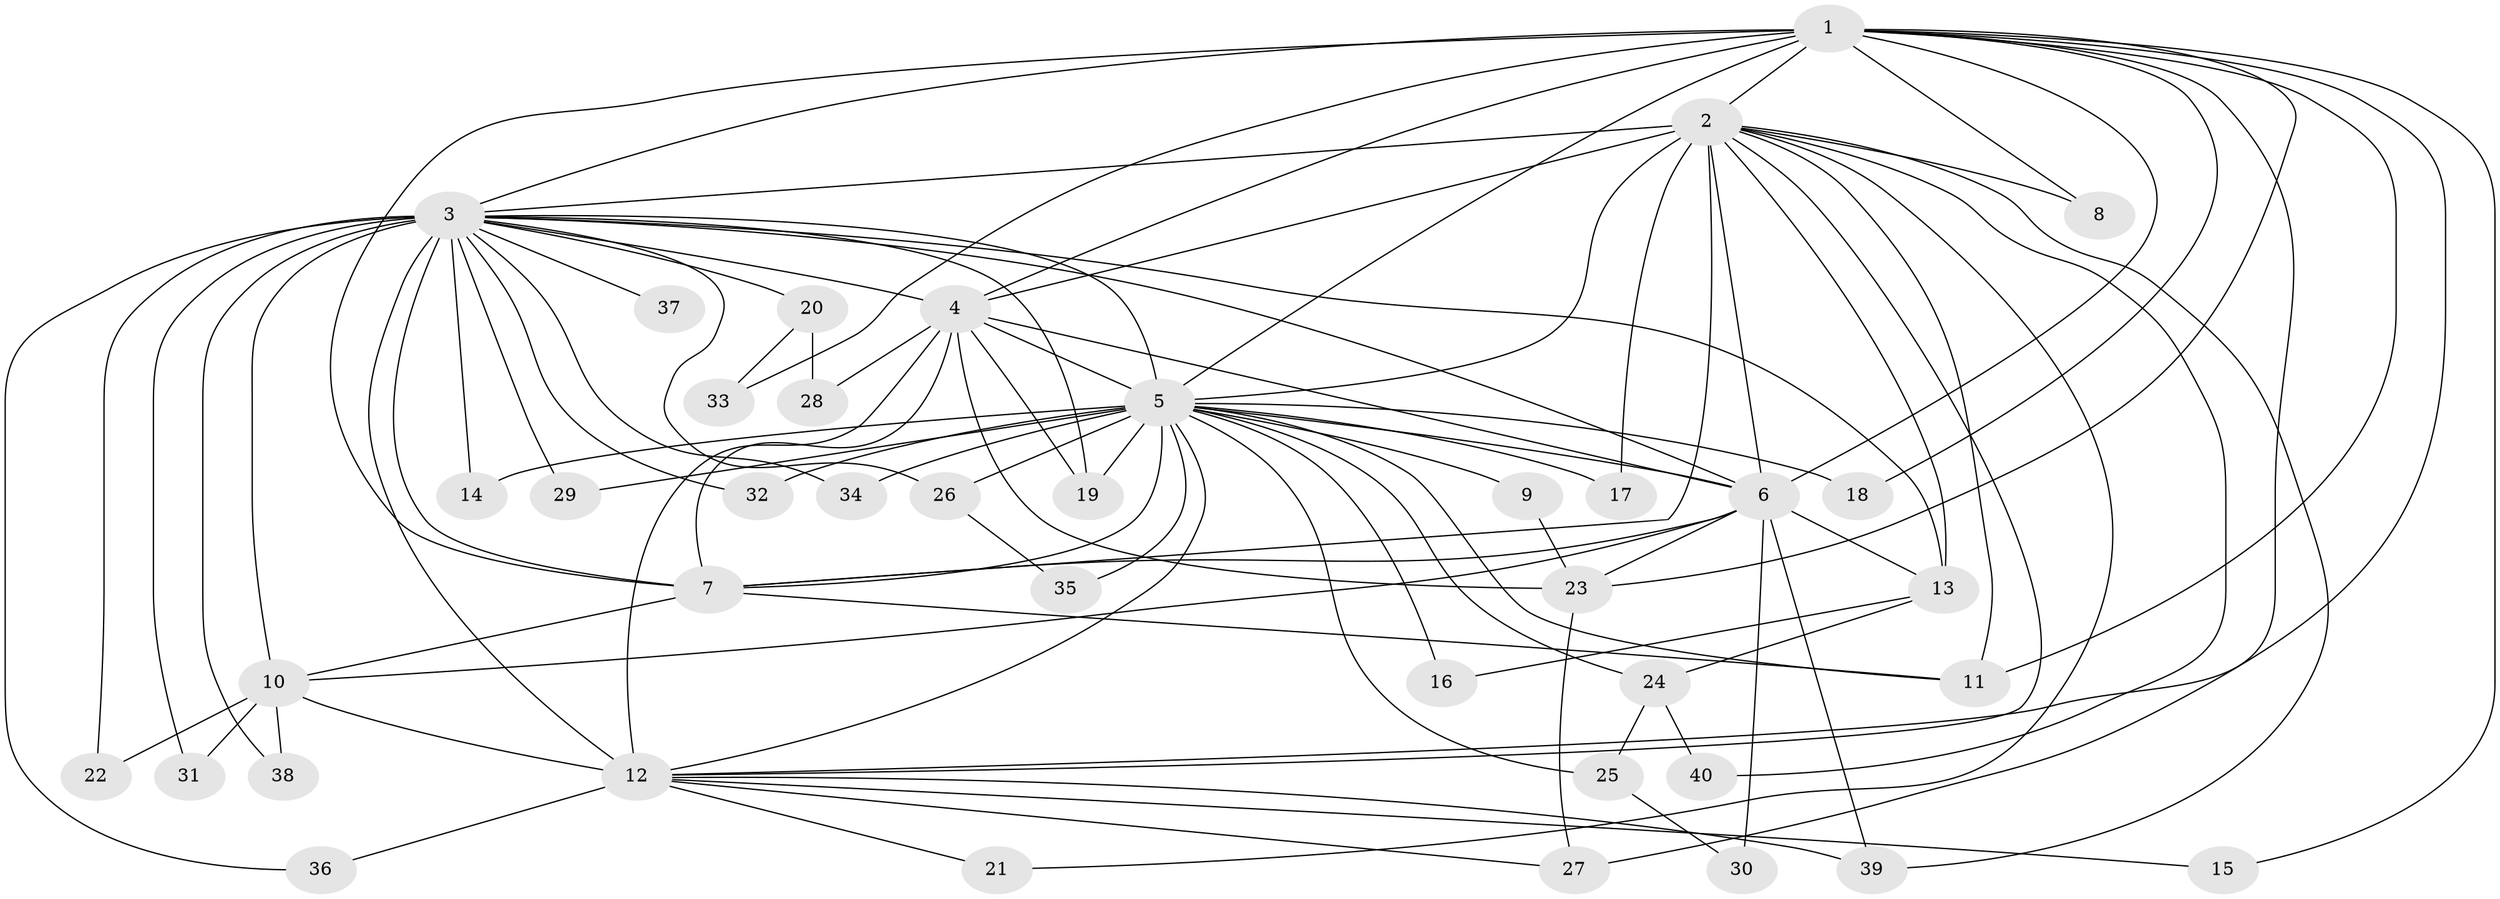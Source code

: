 // original degree distribution, {20: 0.0125, 18: 0.0125, 22: 0.0125, 12: 0.0125, 24: 0.0375, 15: 0.0125, 14: 0.0125, 19: 0.0125, 2: 0.575, 3: 0.2125, 6: 0.0125, 5: 0.0125, 8: 0.0125, 4: 0.05}
// Generated by graph-tools (version 1.1) at 2025/35/03/09/25 02:35:03]
// undirected, 40 vertices, 97 edges
graph export_dot {
graph [start="1"]
  node [color=gray90,style=filled];
  1;
  2;
  3;
  4;
  5;
  6;
  7;
  8;
  9;
  10;
  11;
  12;
  13;
  14;
  15;
  16;
  17;
  18;
  19;
  20;
  21;
  22;
  23;
  24;
  25;
  26;
  27;
  28;
  29;
  30;
  31;
  32;
  33;
  34;
  35;
  36;
  37;
  38;
  39;
  40;
  1 -- 2 [weight=1.0];
  1 -- 3 [weight=1.0];
  1 -- 4 [weight=3.0];
  1 -- 5 [weight=2.0];
  1 -- 6 [weight=1.0];
  1 -- 7 [weight=2.0];
  1 -- 8 [weight=1.0];
  1 -- 11 [weight=1.0];
  1 -- 12 [weight=2.0];
  1 -- 15 [weight=1.0];
  1 -- 18 [weight=1.0];
  1 -- 23 [weight=1.0];
  1 -- 27 [weight=2.0];
  1 -- 33 [weight=1.0];
  2 -- 3 [weight=1.0];
  2 -- 4 [weight=3.0];
  2 -- 5 [weight=2.0];
  2 -- 6 [weight=1.0];
  2 -- 7 [weight=2.0];
  2 -- 8 [weight=1.0];
  2 -- 11 [weight=1.0];
  2 -- 12 [weight=1.0];
  2 -- 13 [weight=1.0];
  2 -- 17 [weight=1.0];
  2 -- 21 [weight=1.0];
  2 -- 39 [weight=1.0];
  2 -- 40 [weight=1.0];
  3 -- 4 [weight=6.0];
  3 -- 5 [weight=6.0];
  3 -- 6 [weight=1.0];
  3 -- 7 [weight=17.0];
  3 -- 10 [weight=1.0];
  3 -- 12 [weight=2.0];
  3 -- 13 [weight=1.0];
  3 -- 14 [weight=1.0];
  3 -- 19 [weight=1.0];
  3 -- 20 [weight=2.0];
  3 -- 22 [weight=1.0];
  3 -- 26 [weight=1.0];
  3 -- 29 [weight=1.0];
  3 -- 31 [weight=1.0];
  3 -- 32 [weight=1.0];
  3 -- 34 [weight=1.0];
  3 -- 36 [weight=1.0];
  3 -- 37 [weight=1.0];
  3 -- 38 [weight=1.0];
  4 -- 5 [weight=4.0];
  4 -- 6 [weight=2.0];
  4 -- 7 [weight=4.0];
  4 -- 12 [weight=7.0];
  4 -- 19 [weight=1.0];
  4 -- 23 [weight=1.0];
  4 -- 28 [weight=1.0];
  5 -- 6 [weight=3.0];
  5 -- 7 [weight=4.0];
  5 -- 9 [weight=1.0];
  5 -- 11 [weight=1.0];
  5 -- 12 [weight=2.0];
  5 -- 14 [weight=1.0];
  5 -- 16 [weight=1.0];
  5 -- 17 [weight=1.0];
  5 -- 18 [weight=1.0];
  5 -- 19 [weight=1.0];
  5 -- 24 [weight=1.0];
  5 -- 25 [weight=1.0];
  5 -- 26 [weight=1.0];
  5 -- 29 [weight=1.0];
  5 -- 32 [weight=2.0];
  5 -- 34 [weight=1.0];
  5 -- 35 [weight=1.0];
  6 -- 7 [weight=2.0];
  6 -- 10 [weight=1.0];
  6 -- 13 [weight=1.0];
  6 -- 23 [weight=1.0];
  6 -- 30 [weight=1.0];
  6 -- 39 [weight=1.0];
  7 -- 10 [weight=2.0];
  7 -- 11 [weight=1.0];
  9 -- 23 [weight=1.0];
  10 -- 12 [weight=1.0];
  10 -- 22 [weight=1.0];
  10 -- 31 [weight=1.0];
  10 -- 38 [weight=1.0];
  12 -- 15 [weight=1.0];
  12 -- 21 [weight=1.0];
  12 -- 27 [weight=1.0];
  12 -- 36 [weight=1.0];
  12 -- 39 [weight=1.0];
  13 -- 16 [weight=1.0];
  13 -- 24 [weight=1.0];
  20 -- 28 [weight=1.0];
  20 -- 33 [weight=1.0];
  23 -- 27 [weight=1.0];
  24 -- 25 [weight=1.0];
  24 -- 40 [weight=1.0];
  25 -- 30 [weight=1.0];
  26 -- 35 [weight=1.0];
}
